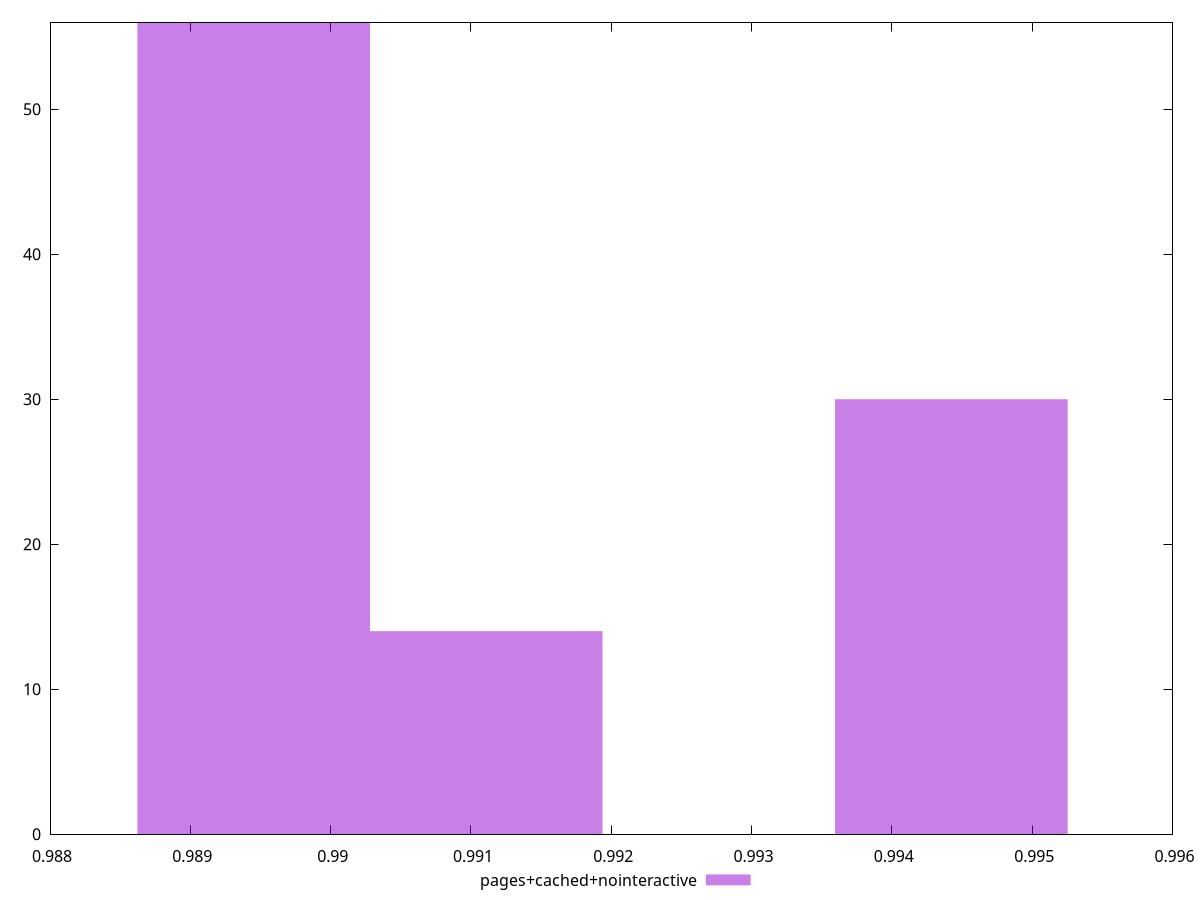 $_pagesCachedNointeractive <<EOF
0.9944237894516859 30
0.9894516705044274 56
0.9911090434868468 14
EOF
set key outside below
set terminal pngcairo
set output "report_00005_2020-11-02T22-26-11.212Z/first-cpu-idle/pages+cached+nointeractive//hist.png"
set yrange [0:56]
set boxwidth 0.0016573729824194763
set style fill transparent solid 0.5 noborder
plot $_pagesCachedNointeractive title "pages+cached+nointeractive" with boxes ,